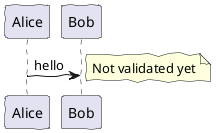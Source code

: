 @startuml Handwritten_Diagram

'https://plantuml.com/handwritten
skinparam handwritten true

Alice -> Bob : hello
note right: Not validated yet
@enduml